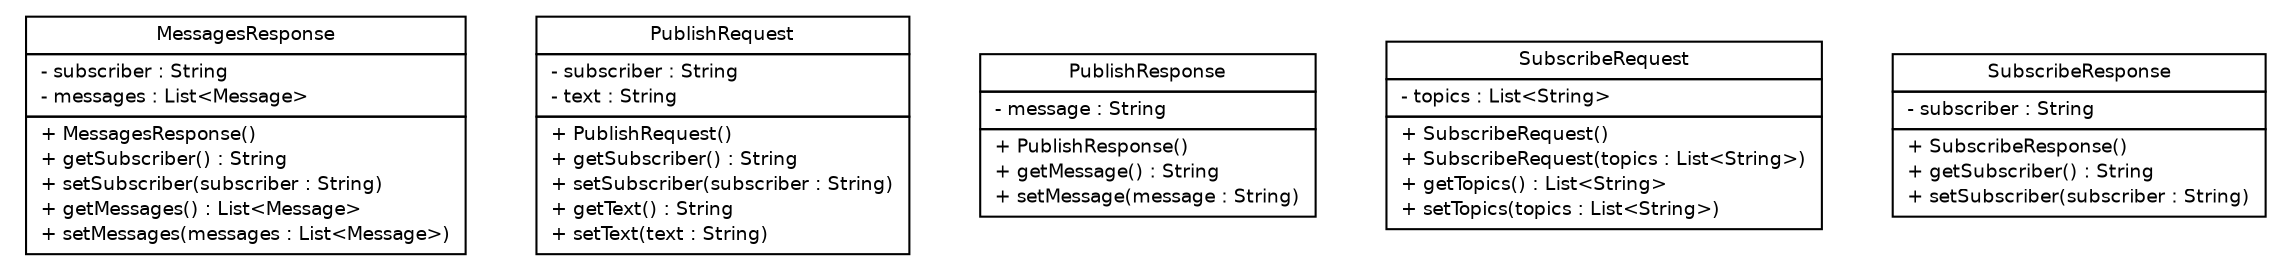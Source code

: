 #!/usr/local/bin/dot
#
# Class diagram 
# Generated by UMLGraph version R5_6-24-gf6e263 (http://www.umlgraph.org/)
#

digraph G {
	edge [fontname="Helvetica",fontsize=10,labelfontname="Helvetica",labelfontsize=10];
	node [fontname="Helvetica",fontsize=10,shape=plaintext];
	nodesep=0.25;
	ranksep=0.5;
	// cloud.robots.bridge.client.internal.model.MessagesResponse
	c103 [label=<<table title="cloud.robots.bridge.client.internal.model.MessagesResponse" border="0" cellborder="1" cellspacing="0" cellpadding="2" port="p" href="./MessagesResponse.html">
		<tr><td><table border="0" cellspacing="0" cellpadding="1">
<tr><td align="center" balign="center"> MessagesResponse </td></tr>
		</table></td></tr>
		<tr><td><table border="0" cellspacing="0" cellpadding="1">
<tr><td align="left" balign="left"> - subscriber : String </td></tr>
<tr><td align="left" balign="left"> - messages : List&lt;Message&gt; </td></tr>
		</table></td></tr>
		<tr><td><table border="0" cellspacing="0" cellpadding="1">
<tr><td align="left" balign="left"> + MessagesResponse() </td></tr>
<tr><td align="left" balign="left"> + getSubscriber() : String </td></tr>
<tr><td align="left" balign="left"> + setSubscriber(subscriber : String) </td></tr>
<tr><td align="left" balign="left"> + getMessages() : List&lt;Message&gt; </td></tr>
<tr><td align="left" balign="left"> + setMessages(messages : List&lt;Message&gt;) </td></tr>
		</table></td></tr>
		</table>>, URL="./MessagesResponse.html", fontname="Helvetica", fontcolor="black", fontsize=9.0];
	// cloud.robots.bridge.client.internal.model.PublishRequest
	c104 [label=<<table title="cloud.robots.bridge.client.internal.model.PublishRequest" border="0" cellborder="1" cellspacing="0" cellpadding="2" port="p" href="./PublishRequest.html">
		<tr><td><table border="0" cellspacing="0" cellpadding="1">
<tr><td align="center" balign="center"> PublishRequest </td></tr>
		</table></td></tr>
		<tr><td><table border="0" cellspacing="0" cellpadding="1">
<tr><td align="left" balign="left"> - subscriber : String </td></tr>
<tr><td align="left" balign="left"> - text : String </td></tr>
		</table></td></tr>
		<tr><td><table border="0" cellspacing="0" cellpadding="1">
<tr><td align="left" balign="left"> + PublishRequest() </td></tr>
<tr><td align="left" balign="left"> + getSubscriber() : String </td></tr>
<tr><td align="left" balign="left"> + setSubscriber(subscriber : String) </td></tr>
<tr><td align="left" balign="left"> + getText() : String </td></tr>
<tr><td align="left" balign="left"> + setText(text : String) </td></tr>
		</table></td></tr>
		</table>>, URL="./PublishRequest.html", fontname="Helvetica", fontcolor="black", fontsize=9.0];
	// cloud.robots.bridge.client.internal.model.PublishResponse
	c105 [label=<<table title="cloud.robots.bridge.client.internal.model.PublishResponse" border="0" cellborder="1" cellspacing="0" cellpadding="2" port="p" href="./PublishResponse.html">
		<tr><td><table border="0" cellspacing="0" cellpadding="1">
<tr><td align="center" balign="center"> PublishResponse </td></tr>
		</table></td></tr>
		<tr><td><table border="0" cellspacing="0" cellpadding="1">
<tr><td align="left" balign="left"> - message : String </td></tr>
		</table></td></tr>
		<tr><td><table border="0" cellspacing="0" cellpadding="1">
<tr><td align="left" balign="left"> + PublishResponse() </td></tr>
<tr><td align="left" balign="left"> + getMessage() : String </td></tr>
<tr><td align="left" balign="left"> + setMessage(message : String) </td></tr>
		</table></td></tr>
		</table>>, URL="./PublishResponse.html", fontname="Helvetica", fontcolor="black", fontsize=9.0];
	// cloud.robots.bridge.client.internal.model.SubscribeRequest
	c106 [label=<<table title="cloud.robots.bridge.client.internal.model.SubscribeRequest" border="0" cellborder="1" cellspacing="0" cellpadding="2" port="p" href="./SubscribeRequest.html">
		<tr><td><table border="0" cellspacing="0" cellpadding="1">
<tr><td align="center" balign="center"> SubscribeRequest </td></tr>
		</table></td></tr>
		<tr><td><table border="0" cellspacing="0" cellpadding="1">
<tr><td align="left" balign="left"> - topics : List&lt;String&gt; </td></tr>
		</table></td></tr>
		<tr><td><table border="0" cellspacing="0" cellpadding="1">
<tr><td align="left" balign="left"> + SubscribeRequest() </td></tr>
<tr><td align="left" balign="left"> + SubscribeRequest(topics : List&lt;String&gt;) </td></tr>
<tr><td align="left" balign="left"> + getTopics() : List&lt;String&gt; </td></tr>
<tr><td align="left" balign="left"> + setTopics(topics : List&lt;String&gt;) </td></tr>
		</table></td></tr>
		</table>>, URL="./SubscribeRequest.html", fontname="Helvetica", fontcolor="black", fontsize=9.0];
	// cloud.robots.bridge.client.internal.model.SubscribeResponse
	c107 [label=<<table title="cloud.robots.bridge.client.internal.model.SubscribeResponse" border="0" cellborder="1" cellspacing="0" cellpadding="2" port="p" href="./SubscribeResponse.html">
		<tr><td><table border="0" cellspacing="0" cellpadding="1">
<tr><td align="center" balign="center"> SubscribeResponse </td></tr>
		</table></td></tr>
		<tr><td><table border="0" cellspacing="0" cellpadding="1">
<tr><td align="left" balign="left"> - subscriber : String </td></tr>
		</table></td></tr>
		<tr><td><table border="0" cellspacing="0" cellpadding="1">
<tr><td align="left" balign="left"> + SubscribeResponse() </td></tr>
<tr><td align="left" balign="left"> + getSubscriber() : String </td></tr>
<tr><td align="left" balign="left"> + setSubscriber(subscriber : String) </td></tr>
		</table></td></tr>
		</table>>, URL="./SubscribeResponse.html", fontname="Helvetica", fontcolor="black", fontsize=9.0];
}

